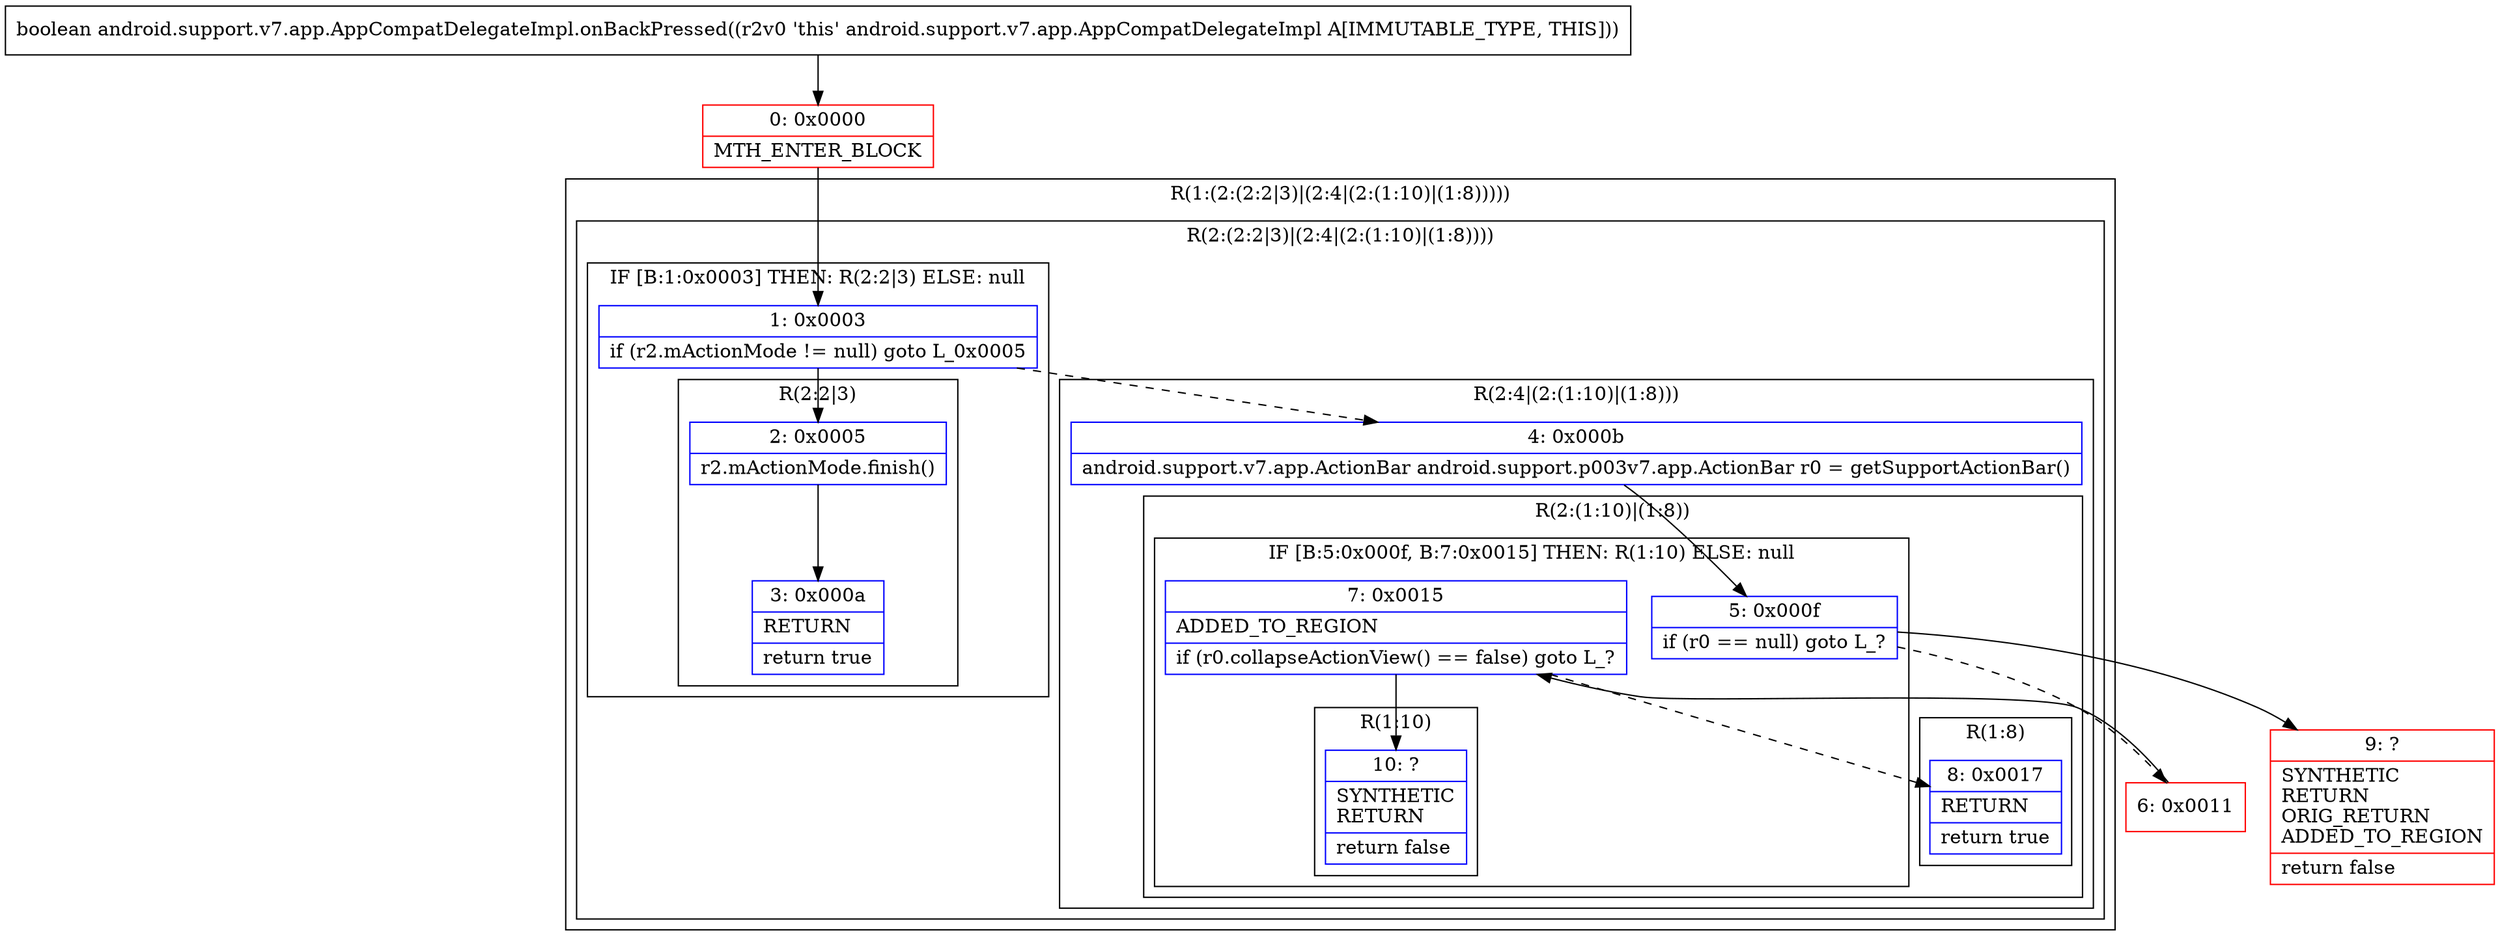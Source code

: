 digraph "CFG forandroid.support.v7.app.AppCompatDelegateImpl.onBackPressed()Z" {
subgraph cluster_Region_1936510312 {
label = "R(1:(2:(2:2|3)|(2:4|(2:(1:10)|(1:8)))))";
node [shape=record,color=blue];
subgraph cluster_Region_1246285381 {
label = "R(2:(2:2|3)|(2:4|(2:(1:10)|(1:8))))";
node [shape=record,color=blue];
subgraph cluster_IfRegion_1221452971 {
label = "IF [B:1:0x0003] THEN: R(2:2|3) ELSE: null";
node [shape=record,color=blue];
Node_1 [shape=record,label="{1\:\ 0x0003|if (r2.mActionMode != null) goto L_0x0005\l}"];
subgraph cluster_Region_381470424 {
label = "R(2:2|3)";
node [shape=record,color=blue];
Node_2 [shape=record,label="{2\:\ 0x0005|r2.mActionMode.finish()\l}"];
Node_3 [shape=record,label="{3\:\ 0x000a|RETURN\l|return true\l}"];
}
}
subgraph cluster_Region_684722700 {
label = "R(2:4|(2:(1:10)|(1:8)))";
node [shape=record,color=blue];
Node_4 [shape=record,label="{4\:\ 0x000b|android.support.v7.app.ActionBar android.support.p003v7.app.ActionBar r0 = getSupportActionBar()\l}"];
subgraph cluster_Region_61759210 {
label = "R(2:(1:10)|(1:8))";
node [shape=record,color=blue];
subgraph cluster_IfRegion_711100016 {
label = "IF [B:5:0x000f, B:7:0x0015] THEN: R(1:10) ELSE: null";
node [shape=record,color=blue];
Node_5 [shape=record,label="{5\:\ 0x000f|if (r0 == null) goto L_?\l}"];
Node_7 [shape=record,label="{7\:\ 0x0015|ADDED_TO_REGION\l|if (r0.collapseActionView() == false) goto L_?\l}"];
subgraph cluster_Region_253268540 {
label = "R(1:10)";
node [shape=record,color=blue];
Node_10 [shape=record,label="{10\:\ ?|SYNTHETIC\lRETURN\l|return false\l}"];
}
}
subgraph cluster_Region_685230024 {
label = "R(1:8)";
node [shape=record,color=blue];
Node_8 [shape=record,label="{8\:\ 0x0017|RETURN\l|return true\l}"];
}
}
}
}
}
Node_0 [shape=record,color=red,label="{0\:\ 0x0000|MTH_ENTER_BLOCK\l}"];
Node_6 [shape=record,color=red,label="{6\:\ 0x0011}"];
Node_9 [shape=record,color=red,label="{9\:\ ?|SYNTHETIC\lRETURN\lORIG_RETURN\lADDED_TO_REGION\l|return false\l}"];
MethodNode[shape=record,label="{boolean android.support.v7.app.AppCompatDelegateImpl.onBackPressed((r2v0 'this' android.support.v7.app.AppCompatDelegateImpl A[IMMUTABLE_TYPE, THIS])) }"];
MethodNode -> Node_0;
Node_1 -> Node_2;
Node_1 -> Node_4[style=dashed];
Node_2 -> Node_3;
Node_4 -> Node_5;
Node_5 -> Node_6[style=dashed];
Node_5 -> Node_9;
Node_7 -> Node_8[style=dashed];
Node_7 -> Node_10;
Node_0 -> Node_1;
Node_6 -> Node_7;
}

